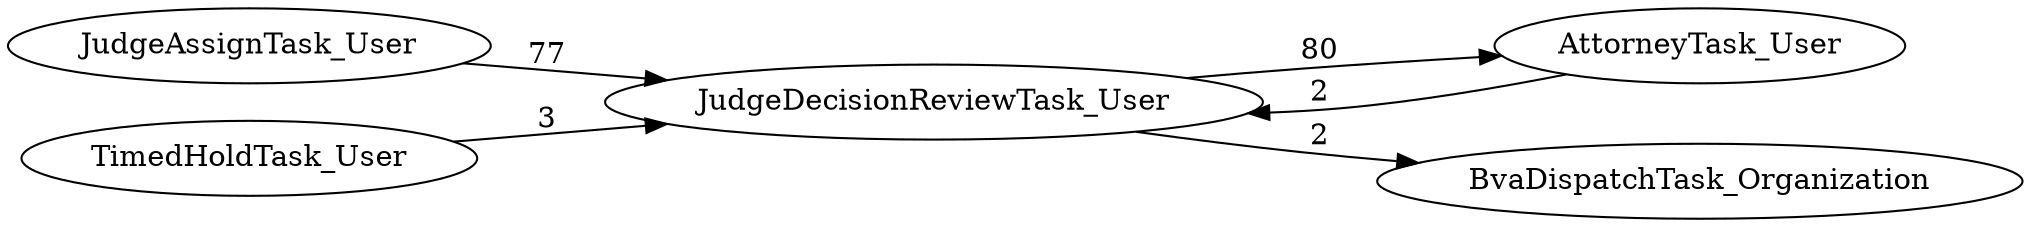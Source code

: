 digraph G {
rankdir="LR";
"JudgeDecisionReviewTask_User" -> "AttorneyTask_User" [label=80]
"JudgeAssignTask_User" -> "JudgeDecisionReviewTask_User" [label=77]
"AttorneyTask_User" -> "JudgeDecisionReviewTask_User" [label=2]
"JudgeDecisionReviewTask_User" -> "BvaDispatchTask_Organization" [label=2]
"TimedHoldTask_User" -> "JudgeDecisionReviewTask_User" [label=3]
}
